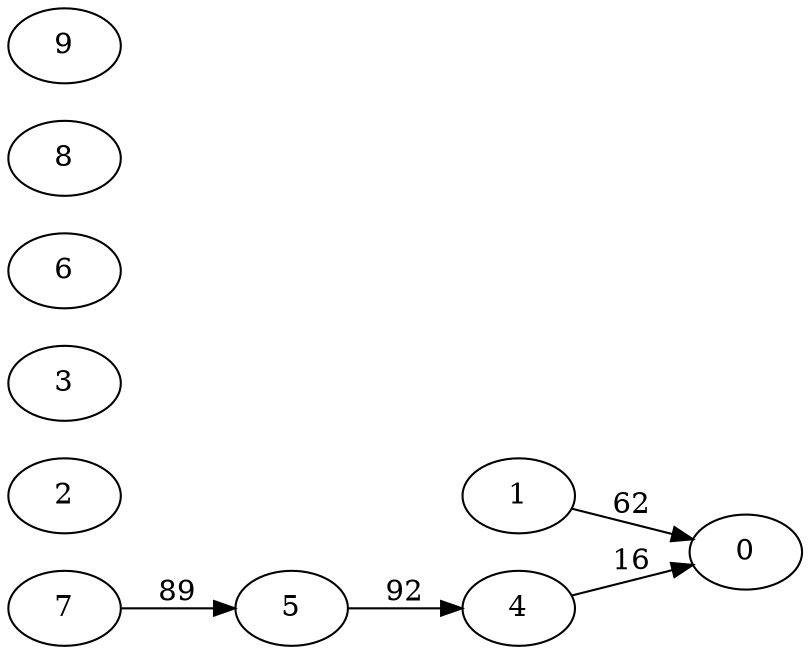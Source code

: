 digraph G {
ranksep = "equally";
rankdir = LR;
{rank = same; 0; };
{rank = same; 1; };
{rank = same; };
{rank = same; 2; };
{rank = same; 3; };
{rank = same; 4; };
{rank = same; };
{rank = same; 5; };
{rank = same; };
{rank = same; 6; };
{rank = same; 7; };
{rank = same; };
{rank = same; 8; };
{rank = same; 9; };
0
1->0[label="62"];
2
3
4->0[label="16"];
5->4[label="92"];
6
7->5[label="89"];
8
9
}
